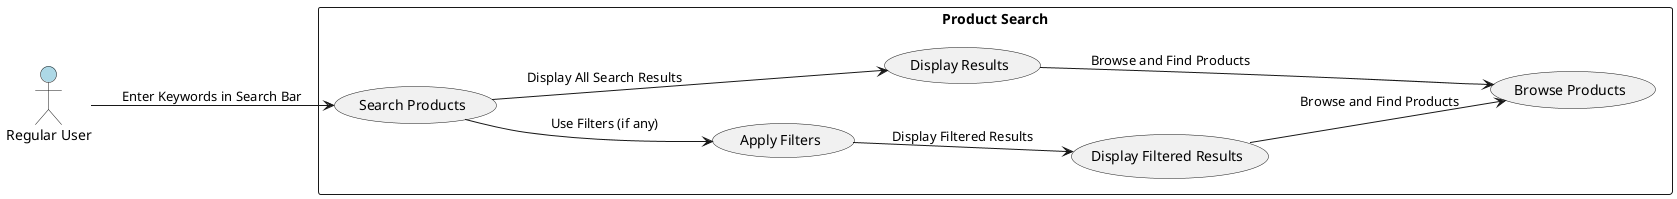@startuml

actor "Regular User" as RegularUser #lightblue

left to right direction

rectangle "Product Search" {
  RegularUser --> (Search Products) : "Enter Keywords in Search Bar"
  (Search Products) --> (Apply Filters) : "Use Filters (if any)"
  (Search Products) --> (Display Results) : "Display All Search Results"
  (Apply Filters) --> (Display Filtered Results) : "Display Filtered Results"
  (Display Results) --> (Browse Products) : "Browse and Find Products"
  (Display Filtered Results) --> (Browse Products) : "Browse and Find Products"
}

@enduml
